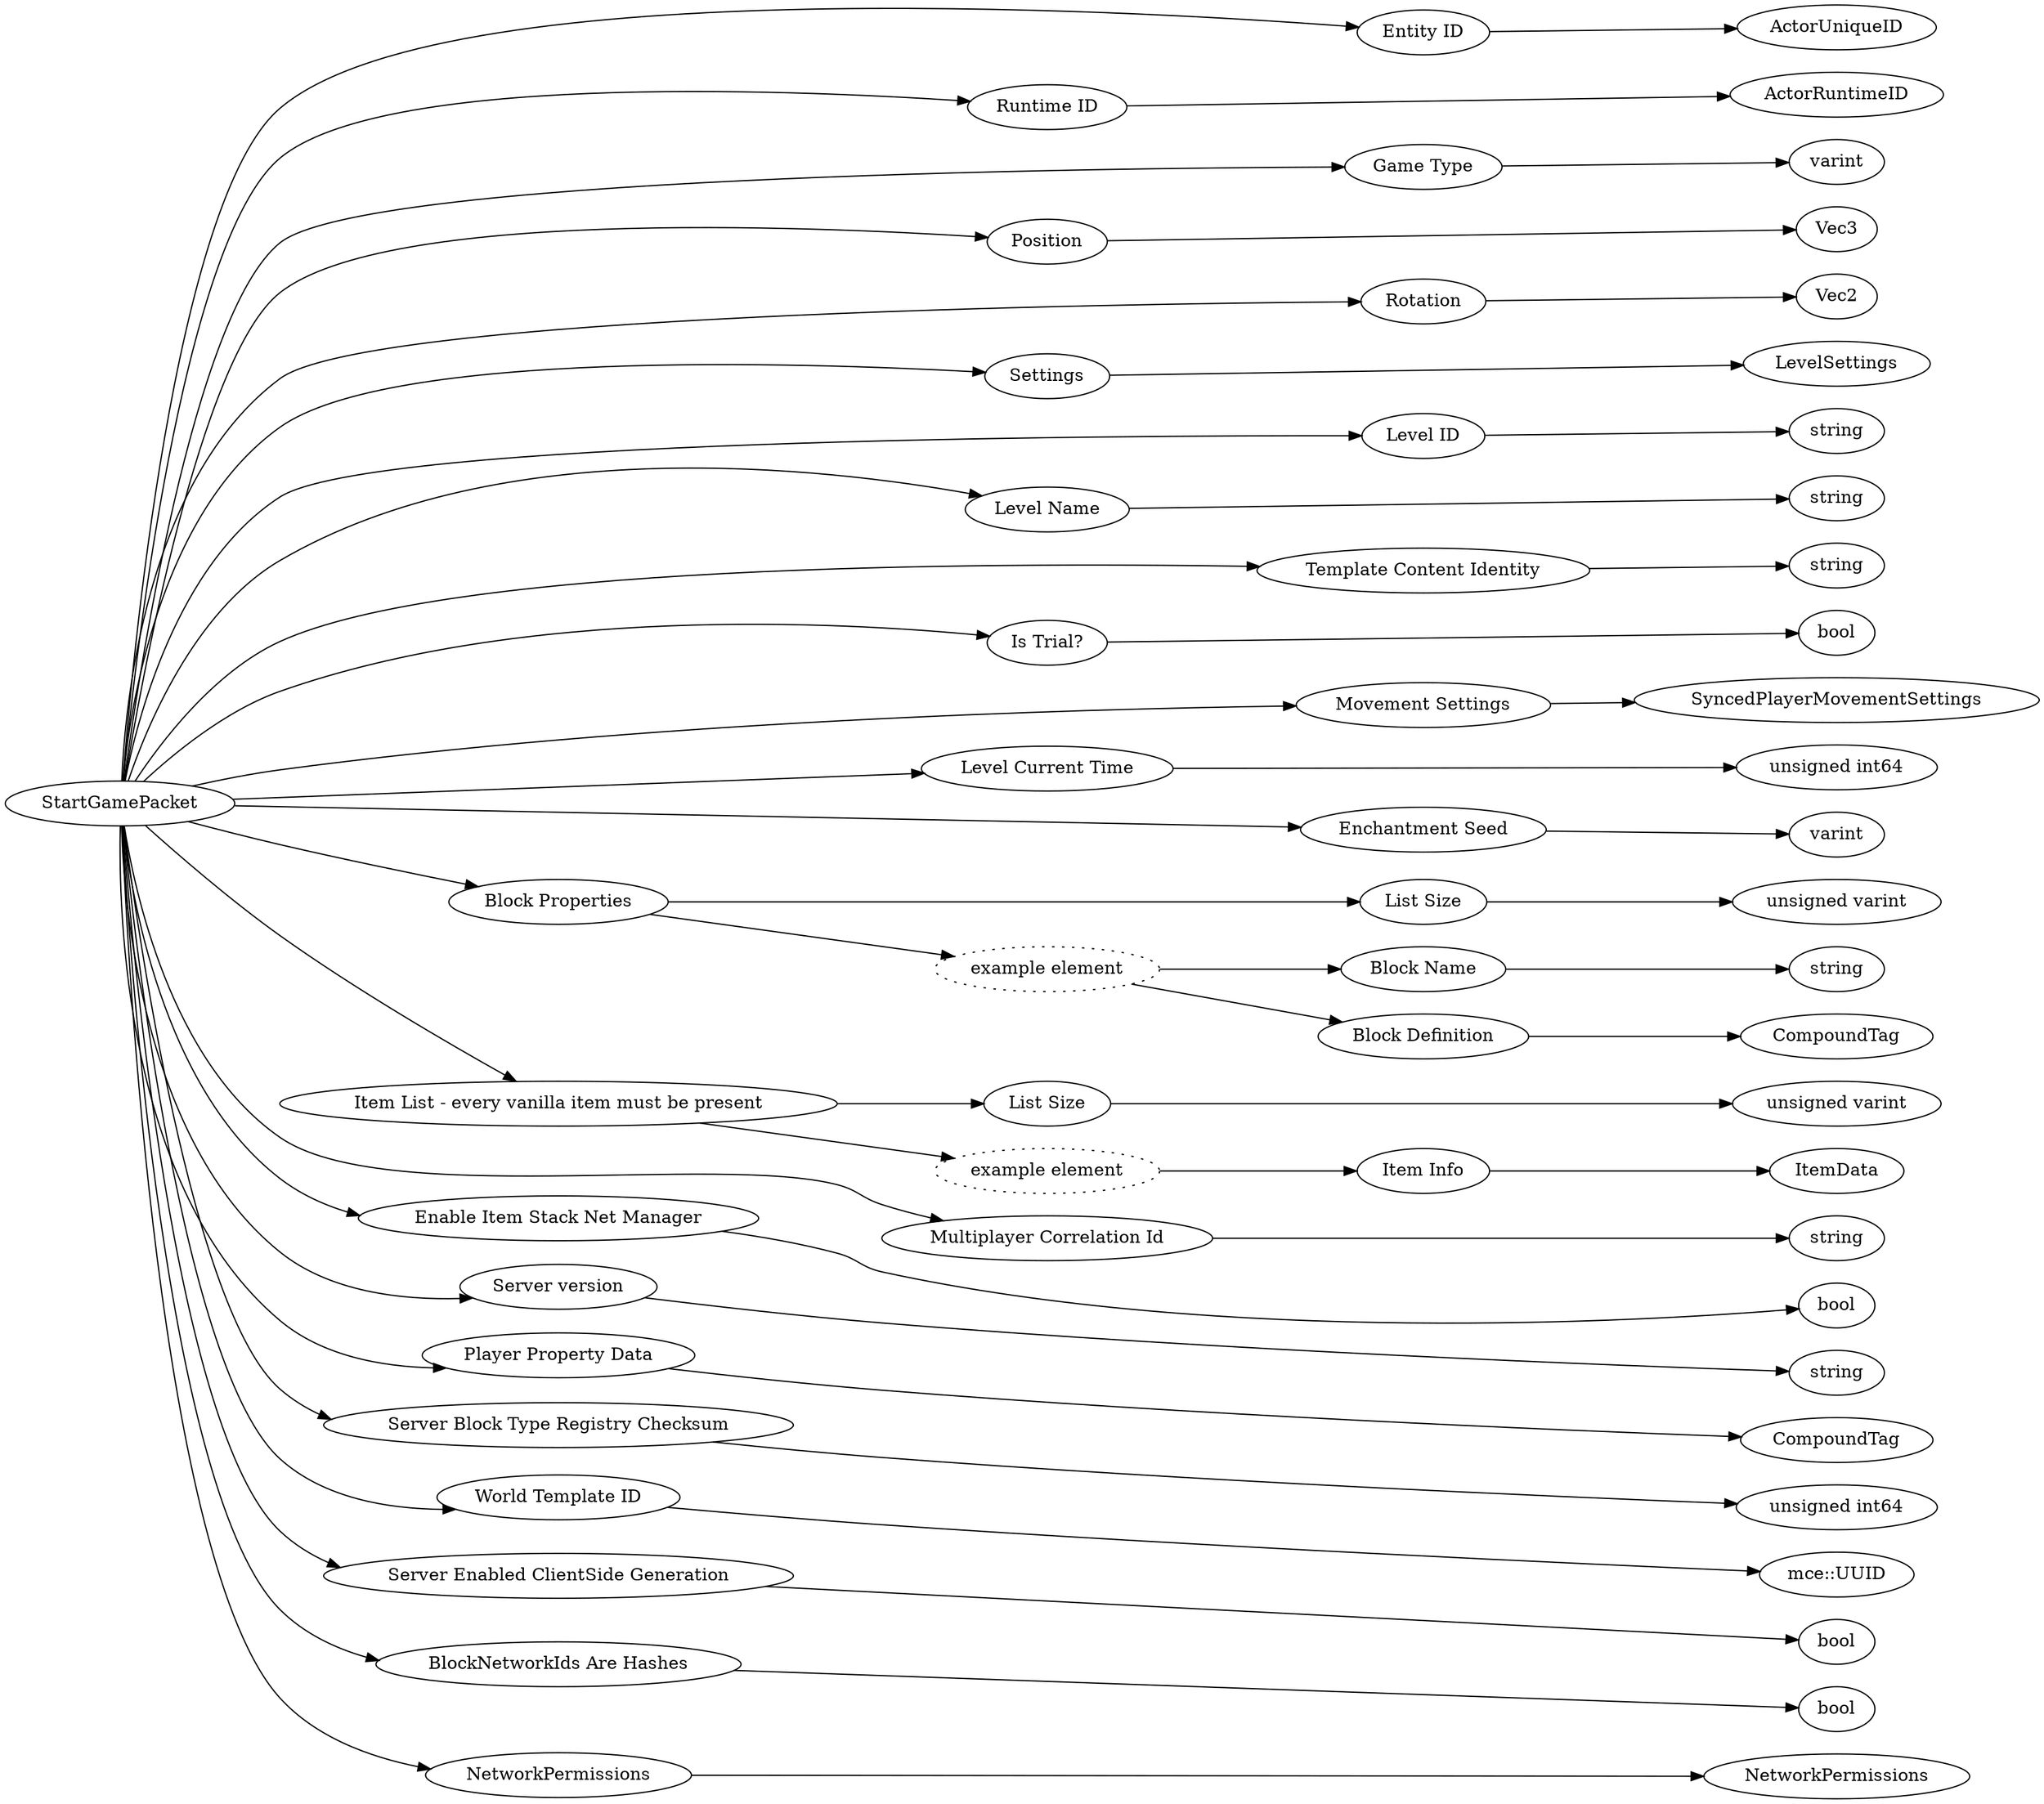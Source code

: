 digraph "StartGamePacket" {
rankdir = LR
0
0 -> 1
1 -> 5
0 -> 6
6 -> 10
0 -> 11
11 -> 12
0 -> 13
13 -> 14
0 -> 15
15 -> 21
0 -> 22
22 -> 145
0 -> 146
146 -> 147
0 -> 148
148 -> 149
0 -> 150
150 -> 151
0 -> 152
152 -> 153
0 -> 154
154 -> 162
0 -> 163
163 -> 164
0 -> 165
165 -> 166
0 -> 167
167 -> 168
168 -> 169
167 -> 170
170 -> 171
171 -> 172
170 -> 173
173 -> 174
0 -> 175
175 -> 176
176 -> 177
175 -> 178
178 -> 179
179 -> 187
0 -> 188
188 -> 189
0 -> 190
190 -> 191
0 -> 192
192 -> 193
0 -> 194
194 -> 195
0 -> 196
196 -> 197
0 -> 198
198 -> 199
0 -> 200
200 -> 201
0 -> 202
202 -> 203
0 -> 204
204 -> 208

0 [label="StartGamePacket",comment="name: \"StartGamePacket\", typeName: \"\", id: 0, branchId: 11, recurseId: -1, attributes: 0, notes: \"\""];
1 [label="Entity ID",comment="name: \"Entity ID\", typeName: \"ActorUniqueID\", id: 1, branchId: 0, recurseId: -1, attributes: 256, notes: \"\""];
5 [label="ActorUniqueID",comment="name: \"ActorUniqueID\", typeName: \"\", id: 5, branchId: 0, recurseId: -1, attributes: 512, notes: \"\""];
6 [label="Runtime ID",comment="name: \"Runtime ID\", typeName: \"ActorRuntimeID\", id: 6, branchId: 0, recurseId: -1, attributes: 256, notes: \"\""];
10 [label="ActorRuntimeID",comment="name: \"ActorRuntimeID\", typeName: \"\", id: 10, branchId: 0, recurseId: -1, attributes: 512, notes: \"\""];
11 [label="Game Type",comment="name: \"Game Type\", typeName: \"\", id: 11, branchId: 0, recurseId: -1, attributes: 0, notes: \"\""];
12 [label="varint",comment="name: \"varint\", typeName: \"\", id: 12, branchId: 0, recurseId: -1, attributes: 512, notes: \"\""];
13 [label="Position",comment="name: \"Position\", typeName: \"Vec3\", id: 13, branchId: 0, recurseId: -1, attributes: 256, notes: \"\""];
14 [label="Vec3",comment="name: \"Vec3\", typeName: \"\", id: 14, branchId: 0, recurseId: -1, attributes: 512, notes: \"\""];
15 [label="Rotation",comment="name: \"Rotation\", typeName: \"Vec2\", id: 15, branchId: 0, recurseId: -1, attributes: 256, notes: \"\""];
21 [label="Vec2",comment="name: \"Vec2\", typeName: \"\", id: 21, branchId: 0, recurseId: -1, attributes: 512, notes: \"\""];
22 [label="Settings",comment="name: \"Settings\", typeName: \"LevelSettings\", id: 22, branchId: 0, recurseId: -1, attributes: 256, notes: \"\""];
145 [label="LevelSettings",comment="name: \"LevelSettings\", typeName: \"\", id: 145, branchId: 0, recurseId: -1, attributes: 512, notes: \"\""];
146 [label="Level ID",comment="name: \"Level ID\", typeName: \"\", id: 146, branchId: 0, recurseId: -1, attributes: 0, notes: \"\""];
147 [label="string",comment="name: \"string\", typeName: \"\", id: 147, branchId: 0, recurseId: -1, attributes: 512, notes: \"\""];
148 [label="Level Name",comment="name: \"Level Name\", typeName: \"\", id: 148, branchId: 0, recurseId: -1, attributes: 0, notes: \"\""];
149 [label="string",comment="name: \"string\", typeName: \"\", id: 149, branchId: 0, recurseId: -1, attributes: 512, notes: \"\""];
150 [label="Template Content Identity",comment="name: \"Template Content Identity\", typeName: \"\", id: 150, branchId: 0, recurseId: -1, attributes: 0, notes: \"\""];
151 [label="string",comment="name: \"string\", typeName: \"\", id: 151, branchId: 0, recurseId: -1, attributes: 512, notes: \"\""];
152 [label="Is Trial?",comment="name: \"Is Trial?\", typeName: \"\", id: 152, branchId: 0, recurseId: -1, attributes: 0, notes: \"\""];
153 [label="bool",comment="name: \"bool\", typeName: \"\", id: 153, branchId: 0, recurseId: -1, attributes: 512, notes: \"\""];
154 [label="Movement Settings",comment="name: \"Movement Settings\", typeName: \"SyncedPlayerMovementSettings\", id: 154, branchId: 0, recurseId: -1, attributes: 256, notes: \"\""];
162 [label="SyncedPlayerMovementSettings",comment="name: \"SyncedPlayerMovementSettings\", typeName: \"\", id: 162, branchId: 0, recurseId: -1, attributes: 512, notes: \"\""];
163 [label="Level Current Time",comment="name: \"Level Current Time\", typeName: \"\", id: 163, branchId: 0, recurseId: -1, attributes: 0, notes: \"\""];
164 [label="unsigned int64",comment="name: \"unsigned int64\", typeName: \"\", id: 164, branchId: 0, recurseId: -1, attributes: 512, notes: \"\""];
165 [label="Enchantment Seed",comment="name: \"Enchantment Seed\", typeName: \"\", id: 165, branchId: 0, recurseId: -1, attributes: 0, notes: \"\""];
166 [label="varint",comment="name: \"varint\", typeName: \"\", id: 166, branchId: 0, recurseId: -1, attributes: 512, notes: \"\""];
167 [label="Block Properties",comment="name: \"Block Properties\", typeName: \"\", id: 167, branchId: 0, recurseId: -1, attributes: 8, notes: \"\""];
168 [label="List Size",comment="name: \"List Size\", typeName: \"\", id: 168, branchId: 0, recurseId: -1, attributes: 0, notes: \"\""];
169 [label="unsigned varint",comment="name: \"unsigned varint\", typeName: \"\", id: 169, branchId: 0, recurseId: -1, attributes: 512, notes: \"\""];
170 [label="example element",style=dotted,comment="name: \"example element\", typeName: \"\", id: 170, branchId: 0, recurseId: -1, attributes: 16, notes: \"\""];
171 [label="Block Name",comment="name: \"Block Name\", typeName: \"\", id: 171, branchId: 0, recurseId: -1, attributes: 0, notes: \"\""];
172 [label="string",comment="name: \"string\", typeName: \"\", id: 172, branchId: 0, recurseId: -1, attributes: 512, notes: \"\""];
173 [label="Block Definition",comment="name: \"Block Definition\", typeName: \"CompoundTag\", id: 173, branchId: 0, recurseId: -1, attributes: 256, notes: \"Map of block states. { key (component name):[label,value] } (Can be left empty.)\""];
174 [label="CompoundTag",comment="name: \"CompoundTag\", typeName: \"\", id: 174, branchId: 0, recurseId: -1, attributes: 512, notes: \"\""];
175 [label="Item List - every vanilla item must be present",comment="name: \"Item List - every vanilla item must be present\", typeName: \"\", id: 175, branchId: 0, recurseId: -1, attributes: 8, notes: \"\""];
176 [label="List Size",comment="name: \"List Size\", typeName: \"\", id: 176, branchId: 0, recurseId: -1, attributes: 0, notes: \"\""];
177 [label="unsigned varint",comment="name: \"unsigned varint\", typeName: \"\", id: 177, branchId: 0, recurseId: -1, attributes: 512, notes: \"\""];
178 [label="example element",style=dotted,comment="name: \"example element\", typeName: \"\", id: 178, branchId: 0, recurseId: -1, attributes: 16, notes: \"\""];
179 [label="Item Info",comment="name: \"Item Info\", typeName: \"ItemData\", id: 179, branchId: 0, recurseId: -1, attributes: 256, notes: \"See: ItemData Type\""];
187 [label="ItemData",comment="name: \"ItemData\", typeName: \"\", id: 187, branchId: 0, recurseId: -1, attributes: 512, notes: \"\""];
188 [label="Multiplayer Correlation Id",comment="name: \"Multiplayer Correlation Id\", typeName: \"\", id: 188, branchId: 0, recurseId: -1, attributes: 0, notes: \"A UUID to identify this multiplayer session.\""];
189 [label="string",comment="name: \"string\", typeName: \"\", id: 189, branchId: 0, recurseId: -1, attributes: 512, notes: \"\""];
190 [label="Enable Item Stack Net Manager",comment="name: \"Enable Item Stack Net Manager\", typeName: \"\", id: 190, branchId: 0, recurseId: -1, attributes: 0, notes: \"Whether the new item stack net manager is enabled for server authoritative inventory. This will eventually be required.\""];
191 [label="bool",comment="name: \"bool\", typeName: \"\", id: 191, branchId: 0, recurseId: -1, attributes: 512, notes: \"\""];
192 [label="Server version",comment="name: \"Server version\", typeName: \"\", id: 192, branchId: 0, recurseId: -1, attributes: 0, notes: \"For telemetry purposes - sending your own string with your own server name and version here would be useful for Mojang's telemetry.\""];
193 [label="string",comment="name: \"string\", typeName: \"\", id: 193, branchId: 0, recurseId: -1, attributes: 512, notes: \"\""];
194 [label="Player Property Data",comment="name: \"Player Property Data\", typeName: \"CompoundTag\", id: 194, branchId: 0, recurseId: -1, attributes: 256, notes: \"like SyncActorPropertyPacket, specifically for minecraft:player properties\""];
195 [label="CompoundTag",comment="name: \"CompoundTag\", typeName: \"\", id: 195, branchId: 0, recurseId: -1, attributes: 512, notes: \"\""];
196 [label="Server Block Type Registry Checksum",comment="name: \"Server Block Type Registry Checksum\", typeName: \"\", id: 196, branchId: 0, recurseId: -1, attributes: 0, notes: \"Checksum for detecting mismatches in block types between server and client.\""];
197 [label="unsigned int64",comment="name: \"unsigned int64\", typeName: \"\", id: 197, branchId: 0, recurseId: -1, attributes: 512, notes: \"\""];
198 [label="World Template ID",comment="name: \"World Template ID\", typeName: \"mce::UUID\", id: 198, branchId: 0, recurseId: -1, attributes: 256, notes: \"\""];
199 [label="mce::UUID",comment="name: \"mce::UUID\", typeName: \"\", id: 199, branchId: 0, recurseId: -1, attributes: 512, notes: \"\""];
200 [label="Server Enabled ClientSide Generation",comment="name: \"Server Enabled ClientSide Generation\", typeName: \"\", id: 200, branchId: 0, recurseId: -1, attributes: 0, notes: \"BiomeComponentFactory needs to know about this toggle before we start parsing BiomeComponents\""];
201 [label="bool",comment="name: \"bool\", typeName: \"\", id: 201, branchId: 0, recurseId: -1, attributes: 512, notes: \"\""];
202 [label="BlockNetworkIds Are Hashes",comment="name: \"BlockNetworkIds Are Hashes\", typeName: \"\", id: 202, branchId: 0, recurseId: -1, attributes: 0, notes: \"\""];
203 [label="bool",comment="name: \"bool\", typeName: \"\", id: 203, branchId: 0, recurseId: -1, attributes: 512, notes: \"\""];
204 [label="NetworkPermissions",comment="name: \"NetworkPermissions\", typeName: \"NetworkPermissions\", id: 204, branchId: 0, recurseId: -1, attributes: 256, notes: \"\""];
208 [label="NetworkPermissions",comment="name: \"NetworkPermissions\", typeName: \"\", id: 208, branchId: 0, recurseId: -1, attributes: 512, notes: \"\""];
{ rank = max;5;10;12;14;21;145;147;149;151;153;162;164;166;169;172;174;177;187;189;191;193;195;197;199;201;203;208}

}

